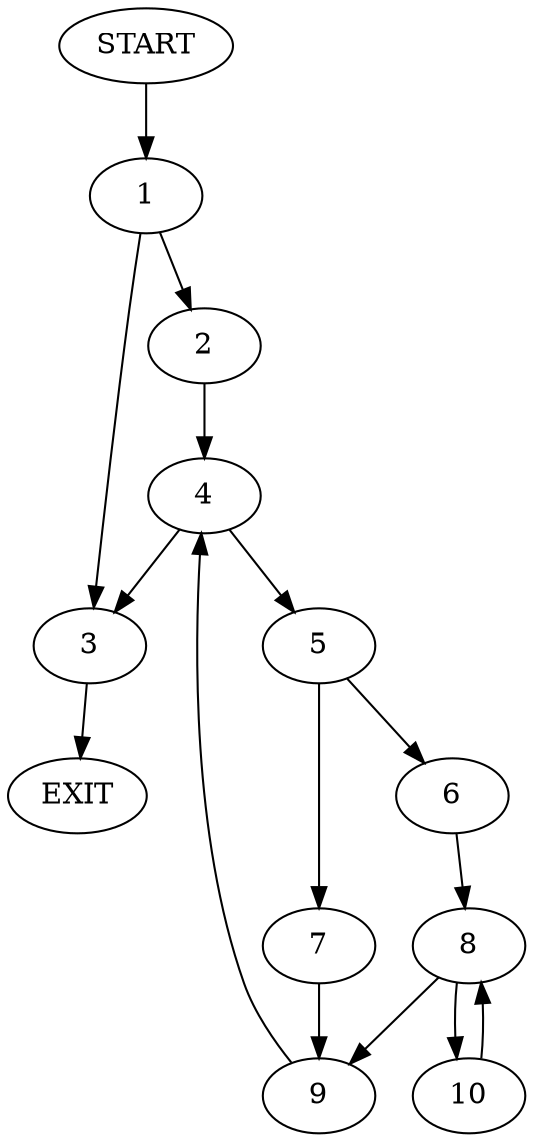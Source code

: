 digraph {
0 [label="START"]
11 [label="EXIT"]
0 -> 1
1 -> 2
1 -> 3
3 -> 11
2 -> 4
4 -> 3
4 -> 5
5 -> 6
5 -> 7
6 -> 8
7 -> 9
9 -> 4
8 -> 10
8 -> 9
10 -> 8
}
